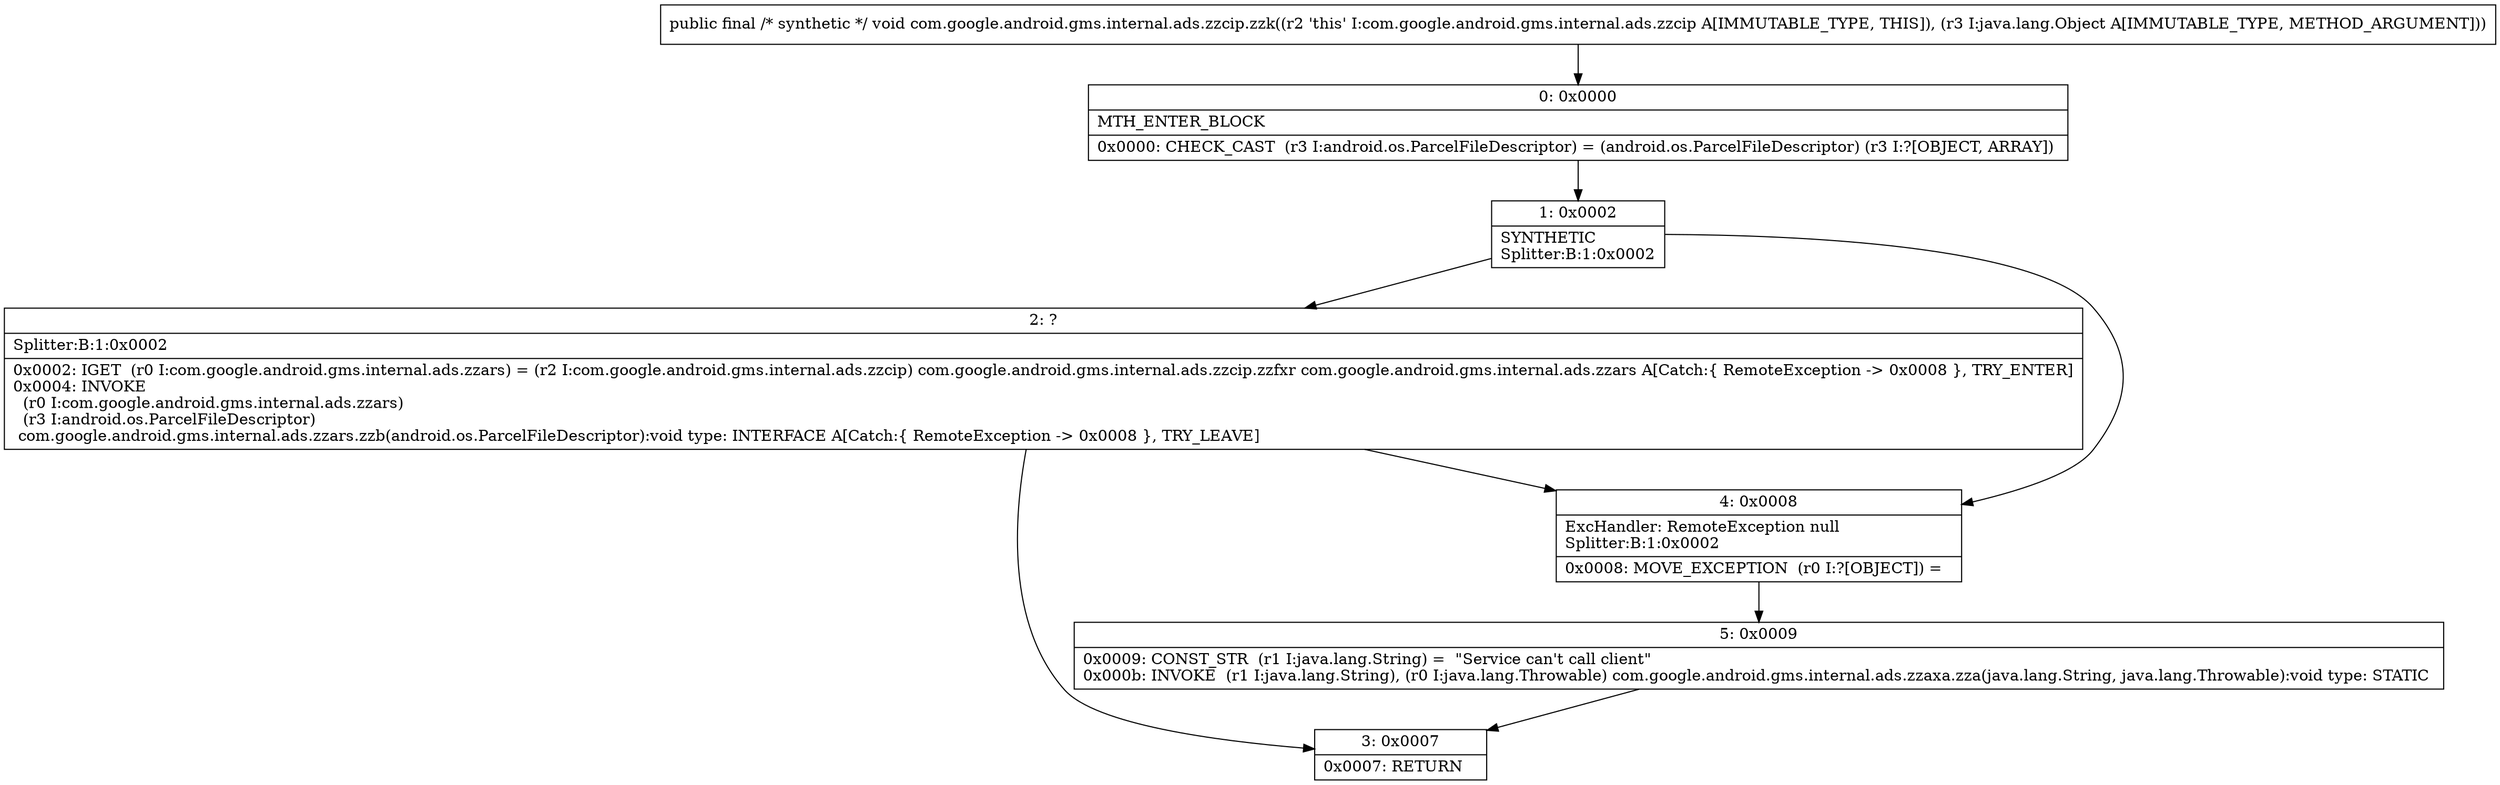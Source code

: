 digraph "CFG forcom.google.android.gms.internal.ads.zzcip.zzk(Ljava\/lang\/Object;)V" {
Node_0 [shape=record,label="{0\:\ 0x0000|MTH_ENTER_BLOCK\l|0x0000: CHECK_CAST  (r3 I:android.os.ParcelFileDescriptor) = (android.os.ParcelFileDescriptor) (r3 I:?[OBJECT, ARRAY]) \l}"];
Node_1 [shape=record,label="{1\:\ 0x0002|SYNTHETIC\lSplitter:B:1:0x0002\l}"];
Node_2 [shape=record,label="{2\:\ ?|Splitter:B:1:0x0002\l|0x0002: IGET  (r0 I:com.google.android.gms.internal.ads.zzars) = (r2 I:com.google.android.gms.internal.ads.zzcip) com.google.android.gms.internal.ads.zzcip.zzfxr com.google.android.gms.internal.ads.zzars A[Catch:\{ RemoteException \-\> 0x0008 \}, TRY_ENTER]\l0x0004: INVOKE  \l  (r0 I:com.google.android.gms.internal.ads.zzars)\l  (r3 I:android.os.ParcelFileDescriptor)\l com.google.android.gms.internal.ads.zzars.zzb(android.os.ParcelFileDescriptor):void type: INTERFACE A[Catch:\{ RemoteException \-\> 0x0008 \}, TRY_LEAVE]\l}"];
Node_3 [shape=record,label="{3\:\ 0x0007|0x0007: RETURN   \l}"];
Node_4 [shape=record,label="{4\:\ 0x0008|ExcHandler: RemoteException null\lSplitter:B:1:0x0002\l|0x0008: MOVE_EXCEPTION  (r0 I:?[OBJECT]) =  \l}"];
Node_5 [shape=record,label="{5\:\ 0x0009|0x0009: CONST_STR  (r1 I:java.lang.String) =  \"Service can't call client\" \l0x000b: INVOKE  (r1 I:java.lang.String), (r0 I:java.lang.Throwable) com.google.android.gms.internal.ads.zzaxa.zza(java.lang.String, java.lang.Throwable):void type: STATIC \l}"];
MethodNode[shape=record,label="{public final \/* synthetic *\/ void com.google.android.gms.internal.ads.zzcip.zzk((r2 'this' I:com.google.android.gms.internal.ads.zzcip A[IMMUTABLE_TYPE, THIS]), (r3 I:java.lang.Object A[IMMUTABLE_TYPE, METHOD_ARGUMENT])) }"];
MethodNode -> Node_0;
Node_0 -> Node_1;
Node_1 -> Node_2;
Node_1 -> Node_4;
Node_2 -> Node_3;
Node_2 -> Node_4;
Node_4 -> Node_5;
Node_5 -> Node_3;
}

